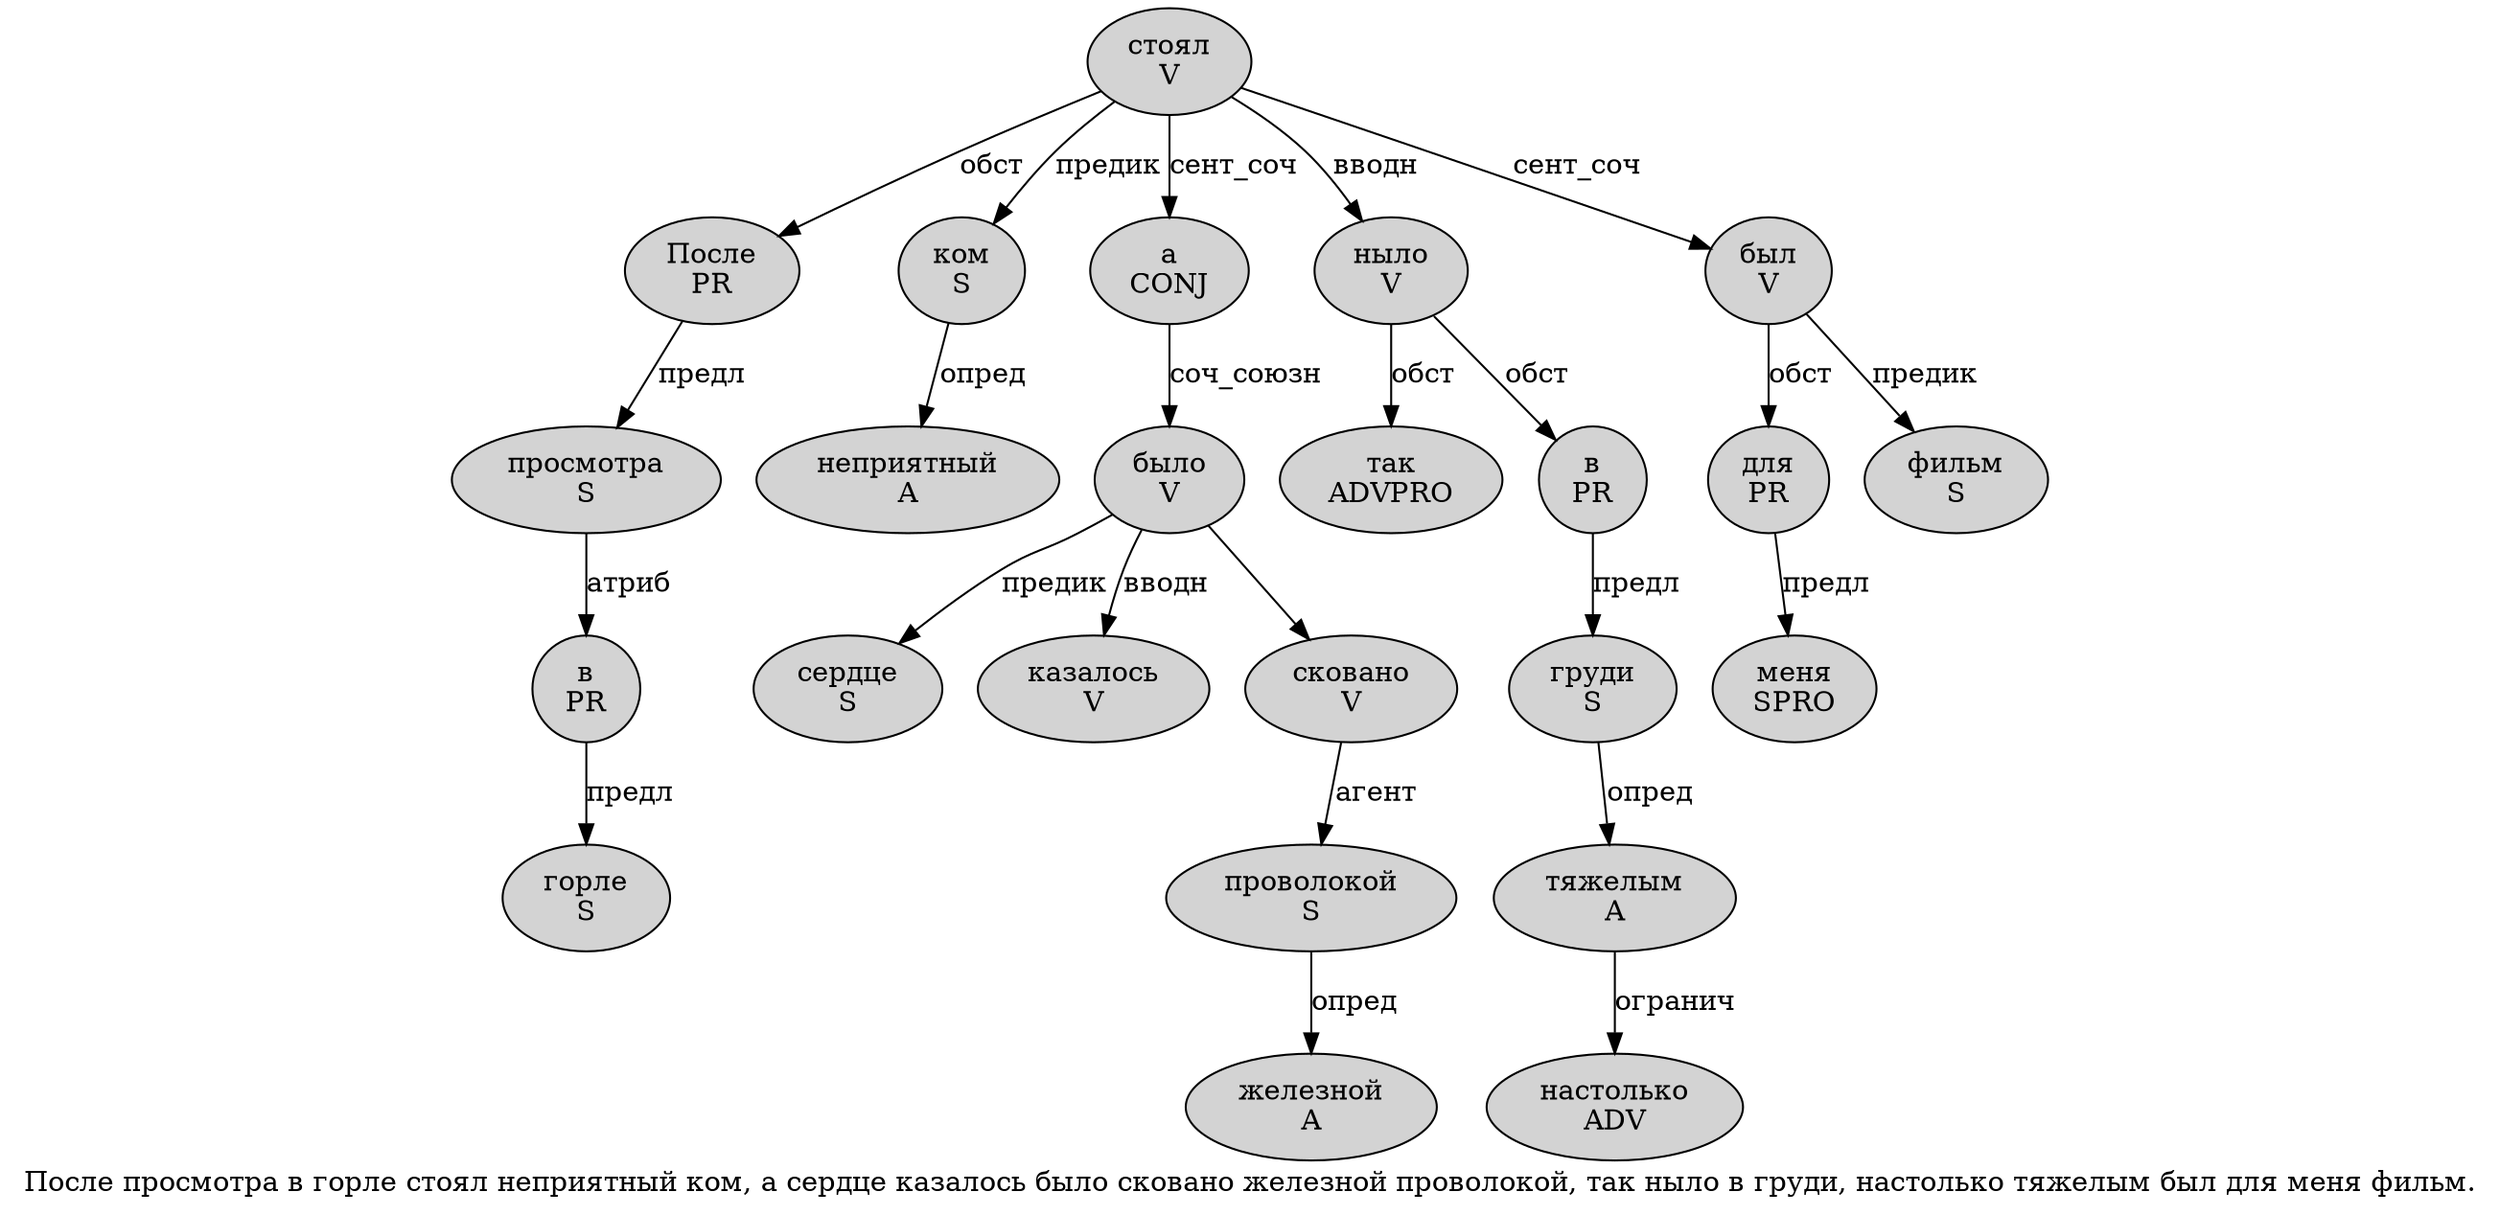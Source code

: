digraph SENTENCE_83 {
	graph [label="После просмотра в горле стоял неприятный ком, а сердце казалось было сковано железной проволокой, так ныло в груди, настолько тяжелым был для меня фильм."]
	node [style=filled]
		0 [label="После
PR" color="" fillcolor=lightgray penwidth=1 shape=ellipse]
		1 [label="просмотра
S" color="" fillcolor=lightgray penwidth=1 shape=ellipse]
		2 [label="в
PR" color="" fillcolor=lightgray penwidth=1 shape=ellipse]
		3 [label="горле
S" color="" fillcolor=lightgray penwidth=1 shape=ellipse]
		4 [label="стоял
V" color="" fillcolor=lightgray penwidth=1 shape=ellipse]
		5 [label="неприятный
A" color="" fillcolor=lightgray penwidth=1 shape=ellipse]
		6 [label="ком
S" color="" fillcolor=lightgray penwidth=1 shape=ellipse]
		8 [label="а
CONJ" color="" fillcolor=lightgray penwidth=1 shape=ellipse]
		9 [label="сердце
S" color="" fillcolor=lightgray penwidth=1 shape=ellipse]
		10 [label="казалось
V" color="" fillcolor=lightgray penwidth=1 shape=ellipse]
		11 [label="было
V" color="" fillcolor=lightgray penwidth=1 shape=ellipse]
		12 [label="сковано
V" color="" fillcolor=lightgray penwidth=1 shape=ellipse]
		13 [label="железной
A" color="" fillcolor=lightgray penwidth=1 shape=ellipse]
		14 [label="проволокой
S" color="" fillcolor=lightgray penwidth=1 shape=ellipse]
		16 [label="так
ADVPRO" color="" fillcolor=lightgray penwidth=1 shape=ellipse]
		17 [label="ныло
V" color="" fillcolor=lightgray penwidth=1 shape=ellipse]
		18 [label="в
PR" color="" fillcolor=lightgray penwidth=1 shape=ellipse]
		19 [label="груди
S" color="" fillcolor=lightgray penwidth=1 shape=ellipse]
		21 [label="настолько
ADV" color="" fillcolor=lightgray penwidth=1 shape=ellipse]
		22 [label="тяжелым
A" color="" fillcolor=lightgray penwidth=1 shape=ellipse]
		23 [label="был
V" color="" fillcolor=lightgray penwidth=1 shape=ellipse]
		24 [label="для
PR" color="" fillcolor=lightgray penwidth=1 shape=ellipse]
		25 [label="меня
SPRO" color="" fillcolor=lightgray penwidth=1 shape=ellipse]
		26 [label="фильм
S" color="" fillcolor=lightgray penwidth=1 shape=ellipse]
			0 -> 1 [label="предл"]
			2 -> 3 [label="предл"]
			12 -> 14 [label="агент"]
			8 -> 11 [label="соч_союзн"]
			22 -> 21 [label="огранич"]
			23 -> 24 [label="обст"]
			23 -> 26 [label="предик"]
			11 -> 9 [label="предик"]
			11 -> 10 [label="вводн"]
			11 -> 12
			14 -> 13 [label="опред"]
			17 -> 16 [label="обст"]
			17 -> 18 [label="обст"]
			18 -> 19 [label="предл"]
			4 -> 0 [label="обст"]
			4 -> 6 [label="предик"]
			4 -> 8 [label="сент_соч"]
			4 -> 17 [label="вводн"]
			4 -> 23 [label="сент_соч"]
			24 -> 25 [label="предл"]
			1 -> 2 [label="атриб"]
			6 -> 5 [label="опред"]
			19 -> 22 [label="опред"]
}